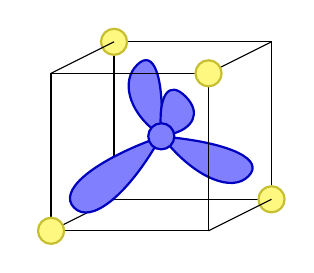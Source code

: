 \begingroup
\tikzset{
  orbital/.style={
      fill=blue!50,draw=blue!75!black,thick,
  },
  neighbor/.style={
      fill=yellow!50,draw=yellow!75!black,thick,
  },
}
\begin{tikzpicture}
\newlength\scale
\setlength\scale{1cm}
\begin{scope}[x={(1\scale,0\scale)},y={(0.4\scale,0.2\scale)},z={(0\scale,1\scale)}]
\draw (-1,+1,-1) -- (+1,+1,-1) -- (+1,+1,+1) -- (-1,+1,+1) -- cycle;
\node[circle,neighbor] at (+1.0,+1.0,-1.0) {};
\node[circle,neighbor] at (-1.0,+1.0,+1.0) {};
\draw (-1,+1,-1) -- (-1,-1,-1);
\draw (+1,+1,-1) -- (+1,-1,-1);
\draw (-1,+1,+1) -- (-1,-1,+1);
\draw (+1,+1,+1) -- (+1,-1,+1);
\node (A) at (0,0,0) {};
\begin{scope}[x={(0.707\scale,-0.707\scale)},y={(0.4\scale,0.2\scale)},z={(0.707\scale,0.707\scale)}]
\draw[orbital] (A) .. controls (+0.6,+0.6,-0.3) and (+1.0,+1.0,-0.3) .. (+1.0,+1.0,0.0) .. controls (+1.0,+1.0,0.3) and (+0.6,+0.6,0.3) .. (A);
\draw[orbital] (A) .. controls (-0.6,+0.6,-0.3) and (-1.0,+1.0,-0.3) .. (-1.0,+1.0,0.0) .. controls (-1.0,+1.0,0.3) and (-0.6,+0.6,0.3) .. (A);
\end{scope}
\begin{scope}[x={(0.707\scale,0.707\scale)},y={(0.4\scale,0.2\scale)},z={(0.707\scale,-0.707\scale)}]
\draw[orbital] (A) .. controls (-0.6,-0.6,-0.3) and (-1.0,-1.0,-0.3) .. (-1.0,-1.0,0.0) .. controls (-1.0,-1.0,0.3) and (-0.6,-0.6,0.3) .. (A);
\draw[orbital] (A) .. controls (+0.6,-0.6,-0.3) and (+1.0,-1.0,-0.3) .. (+1.0,-1.0,0.0) .. controls (+1.0,-1.0,0.3) and (+0.6,-0.6,0.3) .. (A);
\end{scope}
\node[orbital,circle] at (A) {};
\draw (-1,-1,-1) -- (+1,-1,-1) -- (+1,-1,+1) -- (-1,-1,+1) -- cycle;
\node[circle,neighbor] at (+1.0,-1.0,+1.0) {};
\node[circle,neighbor] at (-1.0,-1.0,-1.0) {};
\end{scope}
\end{tikzpicture}
\endgroup
